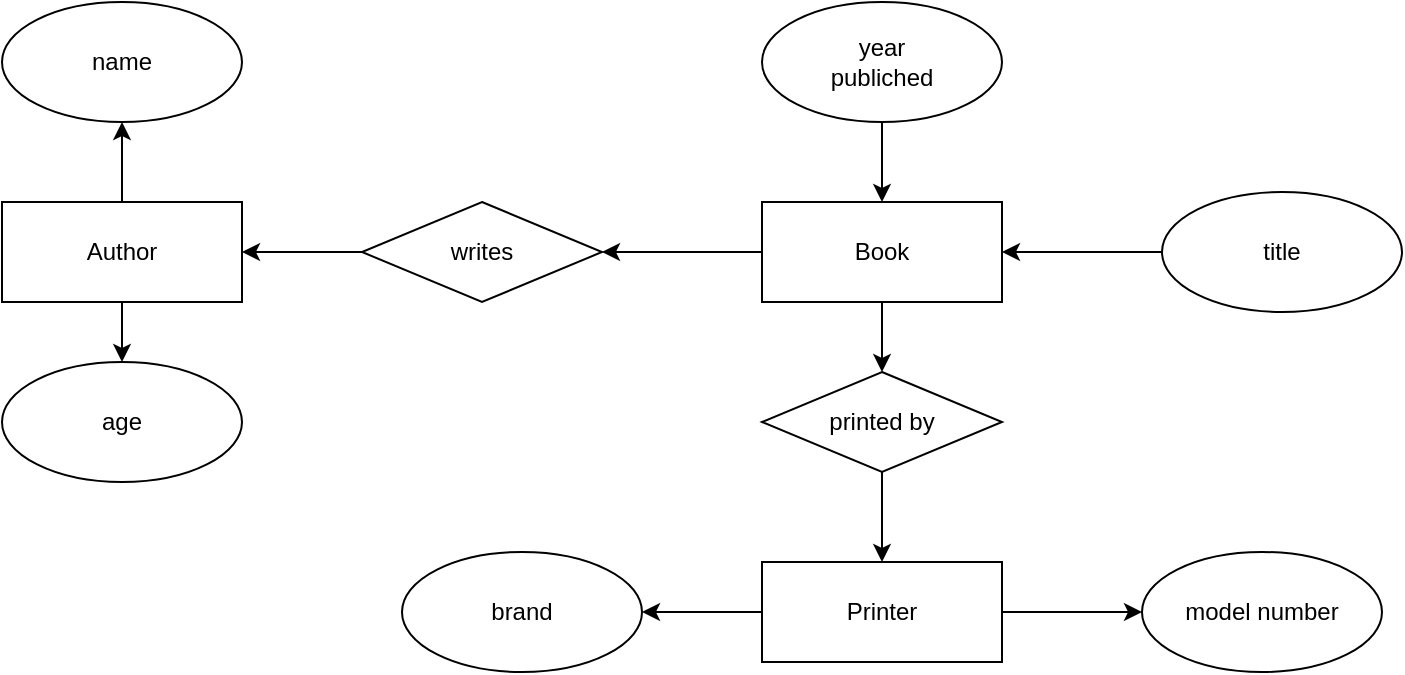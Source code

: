 <mxfile>
    <diagram id="OoQEtG8Aq9818xQakZcR" name="Page-1">
        <mxGraphModel dx="813" dy="345" grid="1" gridSize="10" guides="1" tooltips="1" connect="1" arrows="1" fold="1" page="1" pageScale="1" pageWidth="850" pageHeight="1100" math="0" shadow="0">
            <root>
                <mxCell id="0"/>
                <mxCell id="1" parent="0"/>
                <mxCell id="22" value="" style="edgeStyle=none;html=1;" edge="1" parent="1" source="2" target="6">
                    <mxGeometry relative="1" as="geometry"/>
                </mxCell>
                <mxCell id="2" value="writes" style="rhombus;whiteSpace=wrap;html=1;" vertex="1" parent="1">
                    <mxGeometry x="200" y="140" width="120" height="50" as="geometry"/>
                </mxCell>
                <mxCell id="5" value="name" style="ellipse;whiteSpace=wrap;html=1;" vertex="1" parent="1">
                    <mxGeometry x="20" y="40" width="120" height="60" as="geometry"/>
                </mxCell>
                <mxCell id="23" value="" style="edgeStyle=none;html=1;" edge="1" parent="1" source="6" target="7">
                    <mxGeometry relative="1" as="geometry"/>
                </mxCell>
                <mxCell id="24" value="" style="edgeStyle=none;html=1;" edge="1" parent="1" source="6" target="5">
                    <mxGeometry relative="1" as="geometry"/>
                </mxCell>
                <mxCell id="6" value="Author" style="rounded=0;whiteSpace=wrap;html=1;" vertex="1" parent="1">
                    <mxGeometry x="20" y="140" width="120" height="50" as="geometry"/>
                </mxCell>
                <mxCell id="7" value="age" style="ellipse;whiteSpace=wrap;html=1;" vertex="1" parent="1">
                    <mxGeometry x="20" y="220" width="120" height="60" as="geometry"/>
                </mxCell>
                <mxCell id="19" value="" style="edgeStyle=none;html=1;" edge="1" parent="1" source="8" target="14">
                    <mxGeometry relative="1" as="geometry"/>
                </mxCell>
                <mxCell id="20" value="" style="edgeStyle=none;html=1;" edge="1" parent="1" source="8" target="13">
                    <mxGeometry relative="1" as="geometry"/>
                </mxCell>
                <mxCell id="8" value="Printer" style="rounded=0;whiteSpace=wrap;html=1;" vertex="1" parent="1">
                    <mxGeometry x="400" y="320" width="120" height="50" as="geometry"/>
                </mxCell>
                <mxCell id="17" value="" style="edgeStyle=none;html=1;" edge="1" parent="1" source="9" target="10">
                    <mxGeometry relative="1" as="geometry"/>
                </mxCell>
                <mxCell id="21" value="" style="edgeStyle=none;html=1;" edge="1" parent="1" source="9" target="2">
                    <mxGeometry relative="1" as="geometry"/>
                </mxCell>
                <mxCell id="9" value="Book" style="rounded=0;whiteSpace=wrap;html=1;" vertex="1" parent="1">
                    <mxGeometry x="400" y="140" width="120" height="50" as="geometry"/>
                </mxCell>
                <mxCell id="18" value="" style="edgeStyle=none;html=1;" edge="1" parent="1" source="10" target="8">
                    <mxGeometry relative="1" as="geometry"/>
                </mxCell>
                <mxCell id="10" value="printed by" style="rhombus;whiteSpace=wrap;html=1;" vertex="1" parent="1">
                    <mxGeometry x="400" y="225" width="120" height="50" as="geometry"/>
                </mxCell>
                <mxCell id="16" value="" style="edgeStyle=none;html=1;" edge="1" parent="1" source="11" target="9">
                    <mxGeometry relative="1" as="geometry"/>
                </mxCell>
                <mxCell id="11" value="year&lt;br&gt;publiched" style="ellipse;whiteSpace=wrap;html=1;" vertex="1" parent="1">
                    <mxGeometry x="400" y="40" width="120" height="60" as="geometry"/>
                </mxCell>
                <mxCell id="15" value="" style="edgeStyle=none;html=1;" edge="1" parent="1" source="12" target="9">
                    <mxGeometry relative="1" as="geometry"/>
                </mxCell>
                <mxCell id="12" value="title" style="ellipse;whiteSpace=wrap;html=1;" vertex="1" parent="1">
                    <mxGeometry x="600" y="135" width="120" height="60" as="geometry"/>
                </mxCell>
                <mxCell id="13" value="brand" style="ellipse;whiteSpace=wrap;html=1;" vertex="1" parent="1">
                    <mxGeometry x="220" y="315" width="120" height="60" as="geometry"/>
                </mxCell>
                <mxCell id="14" value="model number" style="ellipse;whiteSpace=wrap;html=1;" vertex="1" parent="1">
                    <mxGeometry x="590" y="315" width="120" height="60" as="geometry"/>
                </mxCell>
            </root>
        </mxGraphModel>
    </diagram>
</mxfile>